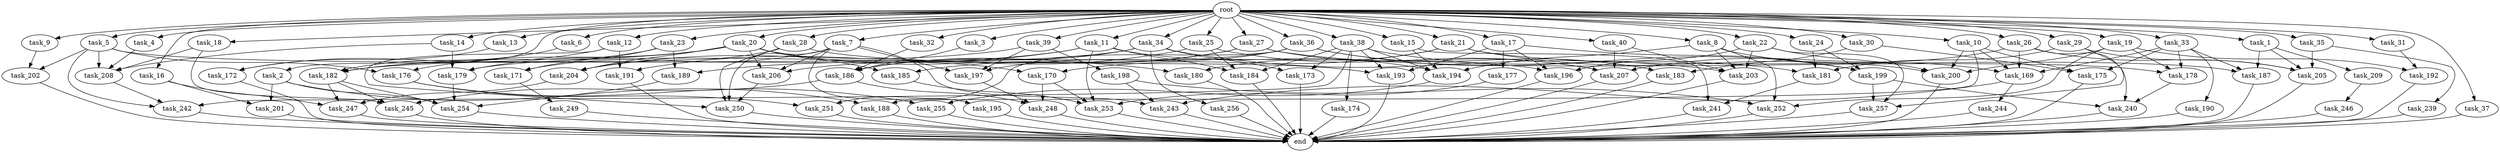 digraph G {
  root [size="0.000000"];
  task_1 [size="10.240000"];
  task_2 [size="10.240000"];
  task_3 [size="10.240000"];
  task_4 [size="10.240000"];
  task_5 [size="10.240000"];
  task_6 [size="10.240000"];
  task_7 [size="10.240000"];
  task_8 [size="10.240000"];
  task_9 [size="10.240000"];
  task_10 [size="10.240000"];
  task_11 [size="10.240000"];
  task_12 [size="10.240000"];
  task_13 [size="10.240000"];
  task_14 [size="10.240000"];
  task_15 [size="10.240000"];
  task_16 [size="10.240000"];
  task_17 [size="10.240000"];
  task_18 [size="10.240000"];
  task_19 [size="10.240000"];
  task_20 [size="10.240000"];
  task_21 [size="10.240000"];
  task_22 [size="10.240000"];
  task_23 [size="10.240000"];
  task_24 [size="10.240000"];
  task_25 [size="10.240000"];
  task_26 [size="10.240000"];
  task_27 [size="10.240000"];
  task_28 [size="10.240000"];
  task_29 [size="10.240000"];
  task_30 [size="10.240000"];
  task_31 [size="10.240000"];
  task_32 [size="10.240000"];
  task_33 [size="10.240000"];
  task_34 [size="10.240000"];
  task_35 [size="10.240000"];
  task_36 [size="10.240000"];
  task_37 [size="10.240000"];
  task_38 [size="10.240000"];
  task_39 [size="10.240000"];
  task_40 [size="10.240000"];
  task_169 [size="11166914969.600000"];
  task_170 [size="4982162063.360000"];
  task_171 [size="9105330667.520000"];
  task_172 [size="15547781611.520000"];
  task_173 [size="9105330667.520000"];
  task_174 [size="2147483648.000000"];
  task_175 [size="4896262717.440001"];
  task_176 [size="2147483648.000000"];
  task_177 [size="773094113.280000"];
  task_178 [size="12197707120.639999"];
  task_179 [size="10737418240.000000"];
  task_180 [size="4982162063.360000"];
  task_181 [size="9706626088.960001"];
  task_182 [size="10651518894.080000"];
  task_183 [size="9964324126.719999"];
  task_184 [size="14946486190.080000"];
  task_185 [size="3865470566.400000"];
  task_186 [size="12970801233.920000"];
  task_187 [size="7730941132.800000"];
  task_188 [size="5583457484.800000"];
  task_189 [size="6356551598.080000"];
  task_190 [size="2147483648.000000"];
  task_191 [size="11166914969.600000"];
  task_192 [size="11166914969.600000"];
  task_193 [size="3264175144.960000"];
  task_194 [size="9878424780.800001"];
  task_195 [size="6957847019.520000"];
  task_196 [size="10737418240.000000"];
  task_197 [size="15891378995.200001"];
  task_198 [size="343597383.680000"];
  task_199 [size="3693671874.560000"];
  task_200 [size="21131239096.320000"];
  task_201 [size="8418135900.160000"];
  task_202 [size="1717986918.400000"];
  task_203 [size="18468359372.799999"];
  task_204 [size="1460288880.640000"];
  task_205 [size="14173392076.800001"];
  task_206 [size="16320875724.800001"];
  task_207 [size="17952963297.279999"];
  task_208 [size="16836271800.320000"];
  task_209 [size="1374389534.720000"];
  task_239 [size="6957847019.520000"];
  task_240 [size="8246337208.320000"];
  task_241 [size="3521873182.720000"];
  task_242 [size="10479720202.240000"];
  task_243 [size="17695265259.520000"];
  task_244 [size="8589934592.000000"];
  task_245 [size="10479720202.240000"];
  task_246 [size="343597383.680000"];
  task_247 [size="9191230013.440001"];
  task_248 [size="8504035246.080000"];
  task_249 [size="8589934592.000000"];
  task_250 [size="19756849561.600002"];
  task_251 [size="11682311045.120001"];
  task_252 [size="11252814315.520000"];
  task_253 [size="28346784153.600002"];
  task_254 [size="18468359372.799999"];
  task_255 [size="5239860101.120000"];
  task_256 [size="6957847019.520000"];
  task_257 [size="10307921510.400000"];
  end [size="0.000000"];

  root -> task_1 [size="1.000000"];
  root -> task_2 [size="1.000000"];
  root -> task_3 [size="1.000000"];
  root -> task_4 [size="1.000000"];
  root -> task_5 [size="1.000000"];
  root -> task_6 [size="1.000000"];
  root -> task_7 [size="1.000000"];
  root -> task_8 [size="1.000000"];
  root -> task_9 [size="1.000000"];
  root -> task_10 [size="1.000000"];
  root -> task_11 [size="1.000000"];
  root -> task_12 [size="1.000000"];
  root -> task_13 [size="1.000000"];
  root -> task_14 [size="1.000000"];
  root -> task_15 [size="1.000000"];
  root -> task_16 [size="1.000000"];
  root -> task_17 [size="1.000000"];
  root -> task_18 [size="1.000000"];
  root -> task_19 [size="1.000000"];
  root -> task_20 [size="1.000000"];
  root -> task_21 [size="1.000000"];
  root -> task_22 [size="1.000000"];
  root -> task_23 [size="1.000000"];
  root -> task_24 [size="1.000000"];
  root -> task_25 [size="1.000000"];
  root -> task_26 [size="1.000000"];
  root -> task_27 [size="1.000000"];
  root -> task_28 [size="1.000000"];
  root -> task_29 [size="1.000000"];
  root -> task_30 [size="1.000000"];
  root -> task_31 [size="1.000000"];
  root -> task_32 [size="1.000000"];
  root -> task_33 [size="1.000000"];
  root -> task_34 [size="1.000000"];
  root -> task_35 [size="1.000000"];
  root -> task_36 [size="1.000000"];
  root -> task_37 [size="1.000000"];
  root -> task_38 [size="1.000000"];
  root -> task_39 [size="1.000000"];
  root -> task_40 [size="1.000000"];
  task_1 -> task_187 [size="134217728.000000"];
  task_1 -> task_205 [size="134217728.000000"];
  task_1 -> task_209 [size="134217728.000000"];
  task_2 -> task_188 [size="411041792.000000"];
  task_2 -> task_201 [size="411041792.000000"];
  task_2 -> task_254 [size="411041792.000000"];
  task_3 -> task_186 [size="209715200.000000"];
  task_4 -> task_208 [size="838860800.000000"];
  task_5 -> task_176 [size="134217728.000000"];
  task_5 -> task_196 [size="134217728.000000"];
  task_5 -> task_202 [size="134217728.000000"];
  task_5 -> task_208 [size="134217728.000000"];
  task_5 -> task_242 [size="134217728.000000"];
  task_6 -> task_182 [size="75497472.000000"];
  task_7 -> task_171 [size="679477248.000000"];
  task_7 -> task_195 [size="679477248.000000"];
  task_7 -> task_197 [size="679477248.000000"];
  task_7 -> task_206 [size="679477248.000000"];
  task_7 -> task_243 [size="679477248.000000"];
  task_7 -> task_250 [size="679477248.000000"];
  task_8 -> task_169 [size="209715200.000000"];
  task_8 -> task_194 [size="209715200.000000"];
  task_8 -> task_203 [size="209715200.000000"];
  task_8 -> task_252 [size="209715200.000000"];
  task_9 -> task_202 [size="33554432.000000"];
  task_10 -> task_169 [size="134217728.000000"];
  task_10 -> task_175 [size="134217728.000000"];
  task_10 -> task_188 [size="134217728.000000"];
  task_10 -> task_200 [size="134217728.000000"];
  task_11 -> task_184 [size="411041792.000000"];
  task_11 -> task_189 [size="411041792.000000"];
  task_11 -> task_191 [size="411041792.000000"];
  task_11 -> task_194 [size="411041792.000000"];
  task_11 -> task_253 [size="411041792.000000"];
  task_12 -> task_172 [size="679477248.000000"];
  task_12 -> task_191 [size="679477248.000000"];
  task_12 -> task_250 [size="679477248.000000"];
  task_13 -> task_172 [size="838860800.000000"];
  task_14 -> task_179 [size="134217728.000000"];
  task_14 -> task_208 [size="134217728.000000"];
  task_15 -> task_194 [size="134217728.000000"];
  task_15 -> task_241 [size="134217728.000000"];
  task_16 -> task_201 [size="411041792.000000"];
  task_16 -> task_247 [size="411041792.000000"];
  task_17 -> task_177 [size="75497472.000000"];
  task_17 -> task_193 [size="75497472.000000"];
  task_17 -> task_196 [size="75497472.000000"];
  task_17 -> task_199 [size="75497472.000000"];
  task_18 -> task_208 [size="536870912.000000"];
  task_18 -> task_245 [size="536870912.000000"];
  task_19 -> task_178 [size="679477248.000000"];
  task_19 -> task_192 [size="679477248.000000"];
  task_19 -> task_200 [size="679477248.000000"];
  task_19 -> task_252 [size="679477248.000000"];
  task_20 -> task_170 [size="75497472.000000"];
  task_20 -> task_176 [size="75497472.000000"];
  task_20 -> task_179 [size="75497472.000000"];
  task_20 -> task_180 [size="75497472.000000"];
  task_20 -> task_182 [size="75497472.000000"];
  task_20 -> task_185 [size="75497472.000000"];
  task_20 -> task_204 [size="75497472.000000"];
  task_20 -> task_206 [size="75497472.000000"];
  task_21 -> task_170 [size="411041792.000000"];
  task_21 -> task_180 [size="411041792.000000"];
  task_21 -> task_187 [size="411041792.000000"];
  task_21 -> task_200 [size="411041792.000000"];
  task_22 -> task_196 [size="838860800.000000"];
  task_22 -> task_200 [size="838860800.000000"];
  task_22 -> task_203 [size="838860800.000000"];
  task_22 -> task_257 [size="838860800.000000"];
  task_23 -> task_171 [size="209715200.000000"];
  task_23 -> task_182 [size="209715200.000000"];
  task_23 -> task_189 [size="209715200.000000"];
  task_24 -> task_181 [size="75497472.000000"];
  task_24 -> task_199 [size="75497472.000000"];
  task_25 -> task_184 [size="838860800.000000"];
  task_25 -> task_206 [size="838860800.000000"];
  task_25 -> task_207 [size="838860800.000000"];
  task_26 -> task_169 [size="536870912.000000"];
  task_26 -> task_205 [size="536870912.000000"];
  task_26 -> task_207 [size="536870912.000000"];
  task_26 -> task_240 [size="536870912.000000"];
  task_27 -> task_178 [size="301989888.000000"];
  task_27 -> task_185 [size="301989888.000000"];
  task_27 -> task_186 [size="301989888.000000"];
  task_27 -> task_207 [size="301989888.000000"];
  task_28 -> task_193 [size="33554432.000000"];
  task_28 -> task_204 [size="33554432.000000"];
  task_28 -> task_250 [size="33554432.000000"];
  task_29 -> task_181 [size="33554432.000000"];
  task_29 -> task_205 [size="33554432.000000"];
  task_29 -> task_257 [size="33554432.000000"];
  task_30 -> task_175 [size="134217728.000000"];
  task_30 -> task_183 [size="134217728.000000"];
  task_31 -> task_192 [size="411041792.000000"];
  task_32 -> task_186 [size="75497472.000000"];
  task_33 -> task_169 [size="209715200.000000"];
  task_33 -> task_175 [size="209715200.000000"];
  task_33 -> task_178 [size="209715200.000000"];
  task_33 -> task_187 [size="209715200.000000"];
  task_33 -> task_190 [size="209715200.000000"];
  task_34 -> task_173 [size="679477248.000000"];
  task_34 -> task_182 [size="679477248.000000"];
  task_34 -> task_186 [size="679477248.000000"];
  task_34 -> task_203 [size="679477248.000000"];
  task_34 -> task_256 [size="679477248.000000"];
  task_35 -> task_205 [size="679477248.000000"];
  task_35 -> task_239 [size="679477248.000000"];
  task_36 -> task_179 [size="838860800.000000"];
  task_36 -> task_181 [size="838860800.000000"];
  task_36 -> task_183 [size="838860800.000000"];
  task_36 -> task_197 [size="838860800.000000"];
  task_36 -> task_251 [size="838860800.000000"];
  task_37 -> end [size="1.000000"];
  task_38 -> task_173 [size="209715200.000000"];
  task_38 -> task_174 [size="209715200.000000"];
  task_38 -> task_184 [size="209715200.000000"];
  task_38 -> task_193 [size="209715200.000000"];
  task_38 -> task_194 [size="209715200.000000"];
  task_38 -> task_199 [size="209715200.000000"];
  task_38 -> task_242 [size="209715200.000000"];
  task_39 -> task_197 [size="33554432.000000"];
  task_39 -> task_198 [size="33554432.000000"];
  task_39 -> task_204 [size="33554432.000000"];
  task_40 -> task_203 [size="75497472.000000"];
  task_40 -> task_207 [size="75497472.000000"];
  task_169 -> task_243 [size="838860800.000000"];
  task_169 -> task_244 [size="838860800.000000"];
  task_170 -> task_248 [size="679477248.000000"];
  task_170 -> task_253 [size="679477248.000000"];
  task_171 -> task_249 [size="838860800.000000"];
  task_172 -> end [size="1.000000"];
  task_173 -> end [size="1.000000"];
  task_174 -> end [size="1.000000"];
  task_175 -> end [size="1.000000"];
  task_176 -> task_251 [size="301989888.000000"];
  task_176 -> task_255 [size="301989888.000000"];
  task_177 -> task_253 [size="838860800.000000"];
  task_178 -> task_240 [size="134217728.000000"];
  task_179 -> task_254 [size="679477248.000000"];
  task_180 -> end [size="1.000000"];
  task_181 -> task_241 [size="209715200.000000"];
  task_182 -> task_245 [size="411041792.000000"];
  task_182 -> task_247 [size="411041792.000000"];
  task_182 -> task_254 [size="411041792.000000"];
  task_183 -> end [size="1.000000"];
  task_184 -> end [size="1.000000"];
  task_185 -> task_253 [size="838860800.000000"];
  task_186 -> task_245 [size="75497472.000000"];
  task_186 -> task_248 [size="75497472.000000"];
  task_187 -> end [size="1.000000"];
  task_188 -> end [size="1.000000"];
  task_189 -> task_254 [size="301989888.000000"];
  task_190 -> end [size="1.000000"];
  task_191 -> end [size="1.000000"];
  task_192 -> end [size="1.000000"];
  task_193 -> end [size="1.000000"];
  task_194 -> task_255 [size="209715200.000000"];
  task_195 -> end [size="1.000000"];
  task_196 -> end [size="1.000000"];
  task_197 -> task_248 [size="75497472.000000"];
  task_198 -> task_243 [size="209715200.000000"];
  task_198 -> task_252 [size="209715200.000000"];
  task_199 -> task_240 [size="134217728.000000"];
  task_199 -> task_257 [size="134217728.000000"];
  task_200 -> end [size="1.000000"];
  task_201 -> end [size="1.000000"];
  task_202 -> end [size="1.000000"];
  task_203 -> end [size="1.000000"];
  task_204 -> task_247 [size="75497472.000000"];
  task_205 -> end [size="1.000000"];
  task_206 -> task_250 [size="536870912.000000"];
  task_207 -> end [size="1.000000"];
  task_208 -> task_242 [size="679477248.000000"];
  task_209 -> task_246 [size="33554432.000000"];
  task_239 -> end [size="1.000000"];
  task_240 -> end [size="1.000000"];
  task_241 -> end [size="1.000000"];
  task_242 -> end [size="1.000000"];
  task_243 -> end [size="1.000000"];
  task_244 -> end [size="1.000000"];
  task_245 -> end [size="1.000000"];
  task_246 -> end [size="1.000000"];
  task_247 -> end [size="1.000000"];
  task_248 -> end [size="1.000000"];
  task_249 -> end [size="1.000000"];
  task_250 -> end [size="1.000000"];
  task_251 -> end [size="1.000000"];
  task_252 -> end [size="1.000000"];
  task_253 -> end [size="1.000000"];
  task_254 -> end [size="1.000000"];
  task_255 -> end [size="1.000000"];
  task_256 -> end [size="1.000000"];
  task_257 -> end [size="1.000000"];
}

